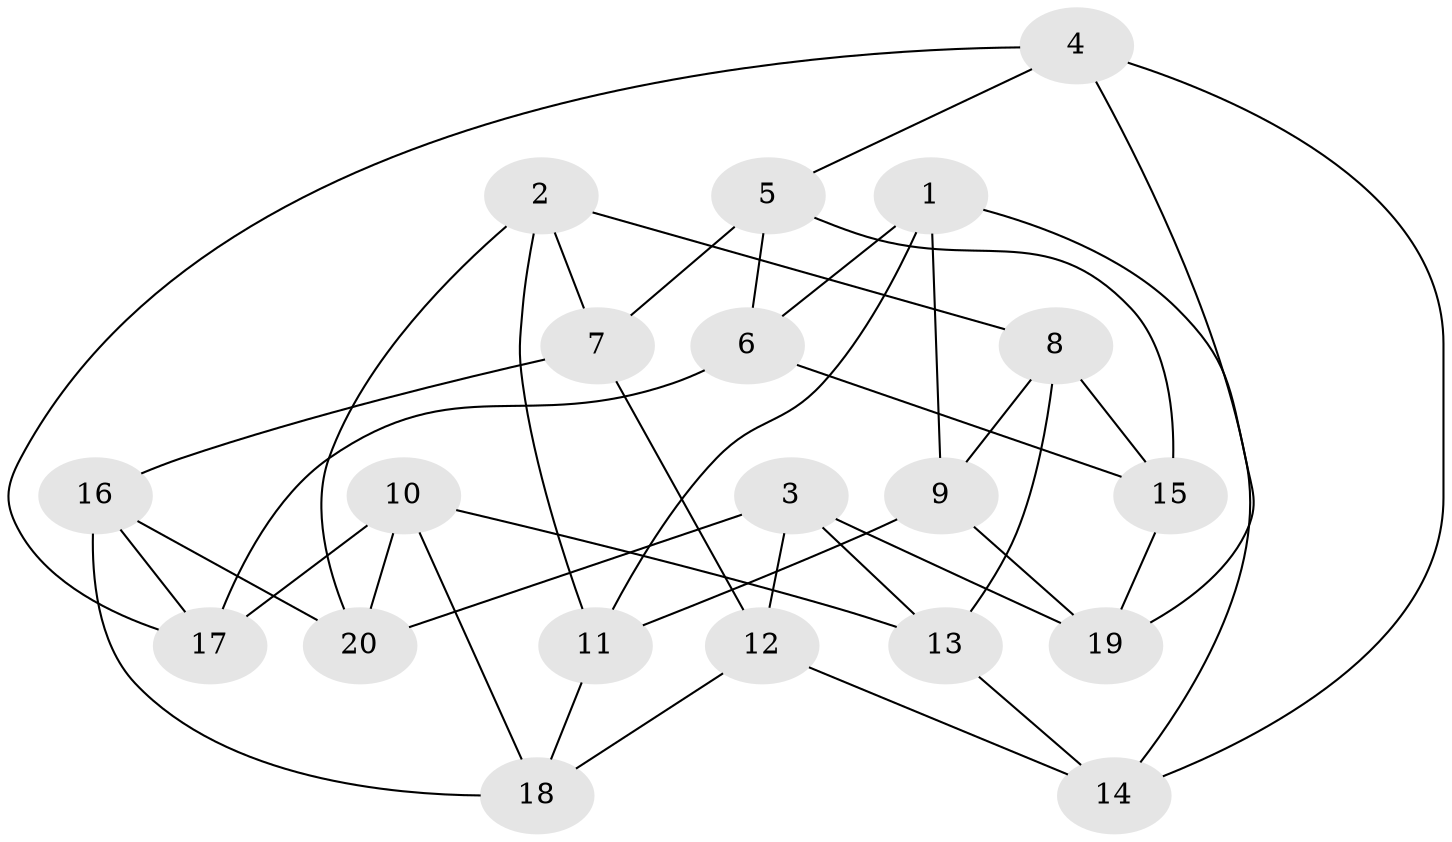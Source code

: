 // Generated by graph-tools (version 1.1) at 2025/46/02/15/25 05:46:28]
// undirected, 20 vertices, 40 edges
graph export_dot {
graph [start="1"]
  node [color=gray90,style=filled];
  1;
  2;
  3;
  4;
  5;
  6;
  7;
  8;
  9;
  10;
  11;
  12;
  13;
  14;
  15;
  16;
  17;
  18;
  19;
  20;
  1 -- 11;
  1 -- 6;
  1 -- 9;
  1 -- 14;
  2 -- 20;
  2 -- 8;
  2 -- 7;
  2 -- 11;
  3 -- 20;
  3 -- 13;
  3 -- 19;
  3 -- 12;
  4 -- 19;
  4 -- 5;
  4 -- 14;
  4 -- 17;
  5 -- 7;
  5 -- 15;
  5 -- 6;
  6 -- 17;
  6 -- 15;
  7 -- 12;
  7 -- 16;
  8 -- 13;
  8 -- 9;
  8 -- 15;
  9 -- 11;
  9 -- 19;
  10 -- 13;
  10 -- 20;
  10 -- 17;
  10 -- 18;
  11 -- 18;
  12 -- 18;
  12 -- 14;
  13 -- 14;
  15 -- 19;
  16 -- 20;
  16 -- 18;
  16 -- 17;
}
